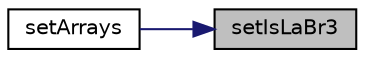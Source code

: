 digraph "setIsLaBr3"
{
 // LATEX_PDF_SIZE
  edge [fontname="Helvetica",fontsize="10",labelfontname="Helvetica",labelfontsize="10"];
  node [fontname="Helvetica",fontsize="10",shape=record];
  rankdir="RL";
  Node1 [label="setIsLaBr3",height=0.2,width=0.4,color="black", fillcolor="grey75", style="filled", fontcolor="black",tooltip=" "];
  Node1 -> Node2 [dir="back",color="midnightblue",fontsize="10",style="solid",fontname="Helvetica"];
  Node2 [label="setArrays",height=0.2,width=0.4,color="black", fillcolor="white", style="filled",URL="$utils_8hpp.html#a71db5da3a28ad66a42c733305b6df5ec",tooltip=" "];
}
